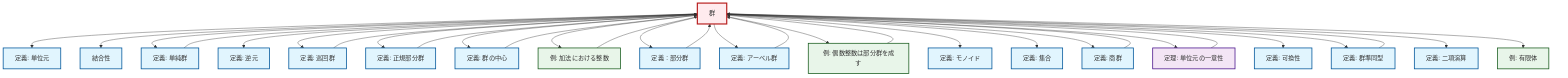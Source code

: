 graph TD
    classDef definition fill:#e1f5fe,stroke:#01579b,stroke-width:2px
    classDef theorem fill:#f3e5f5,stroke:#4a148c,stroke-width:2px
    classDef axiom fill:#fff3e0,stroke:#e65100,stroke-width:2px
    classDef example fill:#e8f5e9,stroke:#1b5e20,stroke-width:2px
    classDef current fill:#ffebee,stroke:#b71c1c,stroke-width:3px
    def-group["群"]:::definition
    def-homomorphism["定義: 群準同型"]:::definition
    ex-even-integers-subgroup["例: 偶数整数は部分群を成す"]:::example
    thm-unique-identity["定理: 単位元の一意性"]:::theorem
    def-binary-operation["定義: 二項演算"]:::definition
    def-inverse-element["定義: 逆元"]:::definition
    ex-integers-addition["例: 加法における整数"]:::example
    def-associativity["結合性"]:::definition
    def-abelian-group["定義: アーベル群"]:::definition
    def-commutativity["定義: 可換性"]:::definition
    ex-finite-field["例: 有限体"]:::example
    def-normal-subgroup["定義: 正規部分群"]:::definition
    def-subgroup["定義：部分群"]:::definition
    def-cyclic-group["定義: 巡回群"]:::definition
    def-identity-element["定義: 単位元"]:::definition
    def-monoid["定義: モノイド"]:::definition
    def-quotient-group["定義: 商群"]:::definition
    def-center-of-group["定義: 群の中心"]:::definition
    def-simple-group["定義: 単純群"]:::definition
    def-set["定義: 集合"]:::definition
    def-group --> def-identity-element
    def-simple-group --> def-group
    def-group --> def-associativity
    def-abelian-group --> def-group
    def-group --> def-simple-group
    def-group --> def-inverse-element
    def-group --> def-cyclic-group
    def-group --> def-normal-subgroup
    def-group --> def-center-of-group
    ex-integers-addition --> def-group
    def-group --> ex-integers-addition
    def-quotient-group --> def-group
    def-group --> def-subgroup
    thm-unique-identity --> def-group
    def-homomorphism --> def-group
    def-group --> def-abelian-group
    def-group --> ex-even-integers-subgroup
    def-group --> def-monoid
    def-group --> def-set
    def-group --> def-quotient-group
    ex-even-integers-subgroup --> def-group
    def-group --> thm-unique-identity
    def-group --> def-commutativity
    def-center-of-group --> def-group
    def-group --> def-homomorphism
    def-subgroup --> def-group
    def-group --> def-binary-operation
    def-cyclic-group --> def-group
    def-group --> ex-finite-field
    def-normal-subgroup --> def-group
    class def-group current